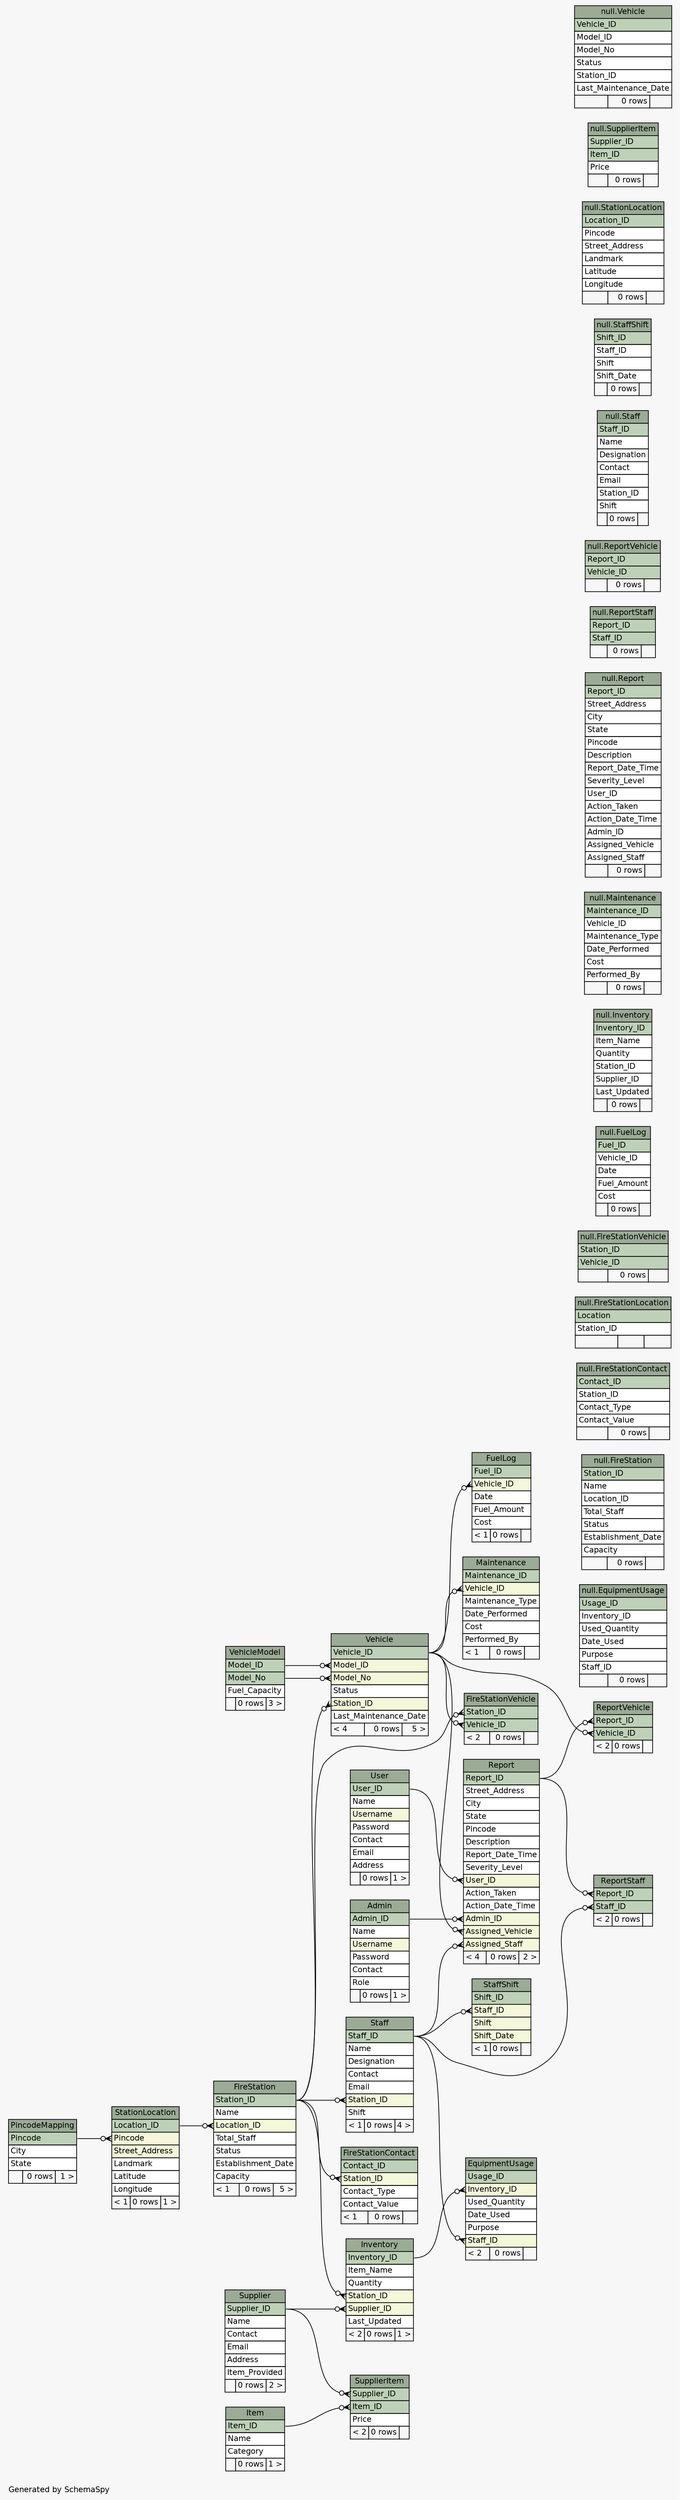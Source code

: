 // dot 12.1.0 on Linux 6.13.8-200.fc41.x86_64
// SchemaSpy rev 590
digraph "largeRelationshipsDiagram" {
  graph [
    rankdir="RL"
    bgcolor="#f7f7f7"
    label="\nGenerated by SchemaSpy"
    labeljust="l"
    nodesep="0.18"
    ranksep="0.46"
    fontname="Helvetica"
    fontsize="11"
  ];
  node [
    fontname="Helvetica"
    fontsize="11"
    shape="plaintext"
  ];
  edge [
    arrowsize="0.8"
  ];
  "Admin" [
    label=<
    <TABLE BORDER="0" CELLBORDER="1" CELLSPACING="0" BGCOLOR="#ffffff">
      <TR><TD COLSPAN="3" BGCOLOR="#9bab96" ALIGN="CENTER">Admin</TD></TR>
      <TR><TD PORT="Admin_ID" COLSPAN="3" BGCOLOR="#bed1b8" ALIGN="LEFT">Admin_ID</TD></TR>
      <TR><TD PORT="Name" COLSPAN="3" ALIGN="LEFT">Name</TD></TR>
      <TR><TD PORT="Username" COLSPAN="3" BGCOLOR="#f4f7da" ALIGN="LEFT">Username</TD></TR>
      <TR><TD PORT="Password" COLSPAN="3" ALIGN="LEFT">Password</TD></TR>
      <TR><TD PORT="Contact" COLSPAN="3" ALIGN="LEFT">Contact</TD></TR>
      <TR><TD PORT="Role" COLSPAN="3" ALIGN="LEFT">Role</TD></TR>
      <TR><TD ALIGN="LEFT" BGCOLOR="#f7f7f7">  </TD><TD ALIGN="RIGHT" BGCOLOR="#f7f7f7">0 rows</TD><TD ALIGN="RIGHT" BGCOLOR="#f7f7f7">1 &gt;</TD></TR>
    </TABLE>>
    URL="tables/Admin.html"
    tooltip="Admin"
  ];
  "null.EquipmentUsage" [
    label=<
    <TABLE BORDER="0" CELLBORDER="1" CELLSPACING="0" BGCOLOR="#ffffff">
      <TR><TD COLSPAN="3" BGCOLOR="#9bab96" ALIGN="CENTER">null.EquipmentUsage</TD></TR>
      <TR><TD PORT="Usage_ID" COLSPAN="3" BGCOLOR="#bed1b8" ALIGN="LEFT">Usage_ID</TD></TR>
      <TR><TD PORT="Inventory_ID" COLSPAN="3" ALIGN="LEFT">Inventory_ID</TD></TR>
      <TR><TD PORT="Used_Quantity" COLSPAN="3" ALIGN="LEFT">Used_Quantity</TD></TR>
      <TR><TD PORT="Date_Used" COLSPAN="3" ALIGN="LEFT">Date_Used</TD></TR>
      <TR><TD PORT="Purpose" COLSPAN="3" ALIGN="LEFT">Purpose</TD></TR>
      <TR><TD PORT="Staff_ID" COLSPAN="3" ALIGN="LEFT">Staff_ID</TD></TR>
      <TR><TD ALIGN="LEFT" BGCOLOR="#f7f7f7">  </TD><TD ALIGN="RIGHT" BGCOLOR="#f7f7f7">0 rows</TD><TD ALIGN="RIGHT" BGCOLOR="#f7f7f7">  </TD></TR>
    </TABLE>>
    URL="tables/../../null/tables/EquipmentUsage.html"
    tooltip="null.EquipmentUsage"
  ];
  "EquipmentUsage" [
    label=<
    <TABLE BORDER="0" CELLBORDER="1" CELLSPACING="0" BGCOLOR="#ffffff">
      <TR><TD COLSPAN="3" BGCOLOR="#9bab96" ALIGN="CENTER">EquipmentUsage</TD></TR>
      <TR><TD PORT="Usage_ID" COLSPAN="3" BGCOLOR="#bed1b8" ALIGN="LEFT">Usage_ID</TD></TR>
      <TR><TD PORT="Inventory_ID" COLSPAN="3" BGCOLOR="#f4f7da" ALIGN="LEFT">Inventory_ID</TD></TR>
      <TR><TD PORT="Used_Quantity" COLSPAN="3" ALIGN="LEFT">Used_Quantity</TD></TR>
      <TR><TD PORT="Date_Used" COLSPAN="3" ALIGN="LEFT">Date_Used</TD></TR>
      <TR><TD PORT="Purpose" COLSPAN="3" ALIGN="LEFT">Purpose</TD></TR>
      <TR><TD PORT="Staff_ID" COLSPAN="3" BGCOLOR="#f4f7da" ALIGN="LEFT">Staff_ID</TD></TR>
      <TR><TD ALIGN="LEFT" BGCOLOR="#f7f7f7">&lt; 2</TD><TD ALIGN="RIGHT" BGCOLOR="#f7f7f7">0 rows</TD><TD ALIGN="RIGHT" BGCOLOR="#f7f7f7">  </TD></TR>
    </TABLE>>
    URL="tables/EquipmentUsage.html"
    tooltip="EquipmentUsage"
  ];
  "null.FireStation" [
    label=<
    <TABLE BORDER="0" CELLBORDER="1" CELLSPACING="0" BGCOLOR="#ffffff">
      <TR><TD COLSPAN="3" BGCOLOR="#9bab96" ALIGN="CENTER">null.FireStation</TD></TR>
      <TR><TD PORT="Station_ID" COLSPAN="3" BGCOLOR="#bed1b8" ALIGN="LEFT">Station_ID</TD></TR>
      <TR><TD PORT="Name" COLSPAN="3" ALIGN="LEFT">Name</TD></TR>
      <TR><TD PORT="Location_ID" COLSPAN="3" ALIGN="LEFT">Location_ID</TD></TR>
      <TR><TD PORT="Total_Staff" COLSPAN="3" ALIGN="LEFT">Total_Staff</TD></TR>
      <TR><TD PORT="Status" COLSPAN="3" ALIGN="LEFT">Status</TD></TR>
      <TR><TD PORT="Establishment_Date" COLSPAN="3" ALIGN="LEFT">Establishment_Date</TD></TR>
      <TR><TD PORT="Capacity" COLSPAN="3" ALIGN="LEFT">Capacity</TD></TR>
      <TR><TD ALIGN="LEFT" BGCOLOR="#f7f7f7">  </TD><TD ALIGN="RIGHT" BGCOLOR="#f7f7f7">0 rows</TD><TD ALIGN="RIGHT" BGCOLOR="#f7f7f7">  </TD></TR>
    </TABLE>>
    URL="tables/../../null/tables/FireStation.html"
    tooltip="null.FireStation"
  ];
  "FireStation" [
    label=<
    <TABLE BORDER="0" CELLBORDER="1" CELLSPACING="0" BGCOLOR="#ffffff">
      <TR><TD COLSPAN="3" BGCOLOR="#9bab96" ALIGN="CENTER">FireStation</TD></TR>
      <TR><TD PORT="Station_ID" COLSPAN="3" BGCOLOR="#bed1b8" ALIGN="LEFT">Station_ID</TD></TR>
      <TR><TD PORT="Name" COLSPAN="3" ALIGN="LEFT">Name</TD></TR>
      <TR><TD PORT="Location_ID" COLSPAN="3" BGCOLOR="#f4f7da" ALIGN="LEFT">Location_ID</TD></TR>
      <TR><TD PORT="Total_Staff" COLSPAN="3" ALIGN="LEFT">Total_Staff</TD></TR>
      <TR><TD PORT="Status" COLSPAN="3" ALIGN="LEFT">Status</TD></TR>
      <TR><TD PORT="Establishment_Date" COLSPAN="3" ALIGN="LEFT">Establishment_Date</TD></TR>
      <TR><TD PORT="Capacity" COLSPAN="3" ALIGN="LEFT">Capacity</TD></TR>
      <TR><TD ALIGN="LEFT" BGCOLOR="#f7f7f7">&lt; 1</TD><TD ALIGN="RIGHT" BGCOLOR="#f7f7f7">0 rows</TD><TD ALIGN="RIGHT" BGCOLOR="#f7f7f7">5 &gt;</TD></TR>
    </TABLE>>
    URL="tables/FireStation.html"
    tooltip="FireStation"
  ];
  "null.FireStationContact" [
    label=<
    <TABLE BORDER="0" CELLBORDER="1" CELLSPACING="0" BGCOLOR="#ffffff">
      <TR><TD COLSPAN="3" BGCOLOR="#9bab96" ALIGN="CENTER">null.FireStationContact</TD></TR>
      <TR><TD PORT="Contact_ID" COLSPAN="3" BGCOLOR="#bed1b8" ALIGN="LEFT">Contact_ID</TD></TR>
      <TR><TD PORT="Station_ID" COLSPAN="3" ALIGN="LEFT">Station_ID</TD></TR>
      <TR><TD PORT="Contact_Type" COLSPAN="3" ALIGN="LEFT">Contact_Type</TD></TR>
      <TR><TD PORT="Contact_Value" COLSPAN="3" ALIGN="LEFT">Contact_Value</TD></TR>
      <TR><TD ALIGN="LEFT" BGCOLOR="#f7f7f7">  </TD><TD ALIGN="RIGHT" BGCOLOR="#f7f7f7">0 rows</TD><TD ALIGN="RIGHT" BGCOLOR="#f7f7f7">  </TD></TR>
    </TABLE>>
    URL="tables/../../null/tables/FireStationContact.html"
    tooltip="null.FireStationContact"
  ];
  "FireStationContact" [
    label=<
    <TABLE BORDER="0" CELLBORDER="1" CELLSPACING="0" BGCOLOR="#ffffff">
      <TR><TD COLSPAN="3" BGCOLOR="#9bab96" ALIGN="CENTER">FireStationContact</TD></TR>
      <TR><TD PORT="Contact_ID" COLSPAN="3" BGCOLOR="#bed1b8" ALIGN="LEFT">Contact_ID</TD></TR>
      <TR><TD PORT="Station_ID" COLSPAN="3" BGCOLOR="#f4f7da" ALIGN="LEFT">Station_ID</TD></TR>
      <TR><TD PORT="Contact_Type" COLSPAN="3" ALIGN="LEFT">Contact_Type</TD></TR>
      <TR><TD PORT="Contact_Value" COLSPAN="3" ALIGN="LEFT">Contact_Value</TD></TR>
      <TR><TD ALIGN="LEFT" BGCOLOR="#f7f7f7">&lt; 1</TD><TD ALIGN="RIGHT" BGCOLOR="#f7f7f7">0 rows</TD><TD ALIGN="RIGHT" BGCOLOR="#f7f7f7">  </TD></TR>
    </TABLE>>
    URL="tables/FireStationContact.html"
    tooltip="FireStationContact"
  ];
  "null.FireStationLocation" [
    label=<
    <TABLE BORDER="0" CELLBORDER="1" CELLSPACING="0" BGCOLOR="#ffffff">
      <TR><TD COLSPAN="3" BGCOLOR="#9bab96" ALIGN="CENTER">null.FireStationLocation</TD></TR>
      <TR><TD PORT="Location" COLSPAN="3" BGCOLOR="#bed1b8" ALIGN="LEFT">Location</TD></TR>
      <TR><TD PORT="Station_ID" COLSPAN="3" ALIGN="LEFT">Station_ID</TD></TR>
      <TR><TD ALIGN="LEFT" BGCOLOR="#f7f7f7">  </TD><TD ALIGN="RIGHT" BGCOLOR="#f7f7f7">  </TD><TD ALIGN="RIGHT" BGCOLOR="#f7f7f7">  </TD></TR>
    </TABLE>>
    URL="tables/../../null/tables/FireStationLocation.html"
    tooltip="null.FireStationLocation"
  ];
  "null.FireStationVehicle" [
    label=<
    <TABLE BORDER="0" CELLBORDER="1" CELLSPACING="0" BGCOLOR="#ffffff">
      <TR><TD COLSPAN="3" BGCOLOR="#9bab96" ALIGN="CENTER">null.FireStationVehicle</TD></TR>
      <TR><TD PORT="Station_ID" COLSPAN="3" BGCOLOR="#bed1b8" ALIGN="LEFT">Station_ID</TD></TR>
      <TR><TD PORT="Vehicle_ID" COLSPAN="3" BGCOLOR="#bed1b8" ALIGN="LEFT">Vehicle_ID</TD></TR>
      <TR><TD ALIGN="LEFT" BGCOLOR="#f7f7f7">  </TD><TD ALIGN="RIGHT" BGCOLOR="#f7f7f7">0 rows</TD><TD ALIGN="RIGHT" BGCOLOR="#f7f7f7">  </TD></TR>
    </TABLE>>
    URL="tables/../../null/tables/FireStationVehicle.html"
    tooltip="null.FireStationVehicle"
  ];
  "FireStationVehicle" [
    label=<
    <TABLE BORDER="0" CELLBORDER="1" CELLSPACING="0" BGCOLOR="#ffffff">
      <TR><TD COLSPAN="3" BGCOLOR="#9bab96" ALIGN="CENTER">FireStationVehicle</TD></TR>
      <TR><TD PORT="Station_ID" COLSPAN="3" BGCOLOR="#bed1b8" ALIGN="LEFT">Station_ID</TD></TR>
      <TR><TD PORT="Vehicle_ID" COLSPAN="3" BGCOLOR="#bed1b8" ALIGN="LEFT">Vehicle_ID</TD></TR>
      <TR><TD ALIGN="LEFT" BGCOLOR="#f7f7f7">&lt; 2</TD><TD ALIGN="RIGHT" BGCOLOR="#f7f7f7">0 rows</TD><TD ALIGN="RIGHT" BGCOLOR="#f7f7f7">  </TD></TR>
    </TABLE>>
    URL="tables/FireStationVehicle.html"
    tooltip="FireStationVehicle"
  ];
  "null.FuelLog" [
    label=<
    <TABLE BORDER="0" CELLBORDER="1" CELLSPACING="0" BGCOLOR="#ffffff">
      <TR><TD COLSPAN="3" BGCOLOR="#9bab96" ALIGN="CENTER">null.FuelLog</TD></TR>
      <TR><TD PORT="Fuel_ID" COLSPAN="3" BGCOLOR="#bed1b8" ALIGN="LEFT">Fuel_ID</TD></TR>
      <TR><TD PORT="Vehicle_ID" COLSPAN="3" ALIGN="LEFT">Vehicle_ID</TD></TR>
      <TR><TD PORT="Date" COLSPAN="3" ALIGN="LEFT">Date</TD></TR>
      <TR><TD PORT="Fuel_Amount" COLSPAN="3" ALIGN="LEFT">Fuel_Amount</TD></TR>
      <TR><TD PORT="Cost" COLSPAN="3" ALIGN="LEFT">Cost</TD></TR>
      <TR><TD ALIGN="LEFT" BGCOLOR="#f7f7f7">  </TD><TD ALIGN="RIGHT" BGCOLOR="#f7f7f7">0 rows</TD><TD ALIGN="RIGHT" BGCOLOR="#f7f7f7">  </TD></TR>
    </TABLE>>
    URL="tables/../../null/tables/FuelLog.html"
    tooltip="null.FuelLog"
  ];
  "FuelLog" [
    label=<
    <TABLE BORDER="0" CELLBORDER="1" CELLSPACING="0" BGCOLOR="#ffffff">
      <TR><TD COLSPAN="3" BGCOLOR="#9bab96" ALIGN="CENTER">FuelLog</TD></TR>
      <TR><TD PORT="Fuel_ID" COLSPAN="3" BGCOLOR="#bed1b8" ALIGN="LEFT">Fuel_ID</TD></TR>
      <TR><TD PORT="Vehicle_ID" COLSPAN="3" BGCOLOR="#f4f7da" ALIGN="LEFT">Vehicle_ID</TD></TR>
      <TR><TD PORT="Date" COLSPAN="3" ALIGN="LEFT">Date</TD></TR>
      <TR><TD PORT="Fuel_Amount" COLSPAN="3" ALIGN="LEFT">Fuel_Amount</TD></TR>
      <TR><TD PORT="Cost" COLSPAN="3" ALIGN="LEFT">Cost</TD></TR>
      <TR><TD ALIGN="LEFT" BGCOLOR="#f7f7f7">&lt; 1</TD><TD ALIGN="RIGHT" BGCOLOR="#f7f7f7">0 rows</TD><TD ALIGN="RIGHT" BGCOLOR="#f7f7f7">  </TD></TR>
    </TABLE>>
    URL="tables/FuelLog.html"
    tooltip="FuelLog"
  ];
  "null.Inventory" [
    label=<
    <TABLE BORDER="0" CELLBORDER="1" CELLSPACING="0" BGCOLOR="#ffffff">
      <TR><TD COLSPAN="3" BGCOLOR="#9bab96" ALIGN="CENTER">null.Inventory</TD></TR>
      <TR><TD PORT="Inventory_ID" COLSPAN="3" BGCOLOR="#bed1b8" ALIGN="LEFT">Inventory_ID</TD></TR>
      <TR><TD PORT="Item_Name" COLSPAN="3" ALIGN="LEFT">Item_Name</TD></TR>
      <TR><TD PORT="Quantity" COLSPAN="3" ALIGN="LEFT">Quantity</TD></TR>
      <TR><TD PORT="Station_ID" COLSPAN="3" ALIGN="LEFT">Station_ID</TD></TR>
      <TR><TD PORT="Supplier_ID" COLSPAN="3" ALIGN="LEFT">Supplier_ID</TD></TR>
      <TR><TD PORT="Last_Updated" COLSPAN="3" ALIGN="LEFT">Last_Updated</TD></TR>
      <TR><TD ALIGN="LEFT" BGCOLOR="#f7f7f7">  </TD><TD ALIGN="RIGHT" BGCOLOR="#f7f7f7">0 rows</TD><TD ALIGN="RIGHT" BGCOLOR="#f7f7f7">  </TD></TR>
    </TABLE>>
    URL="tables/../../null/tables/Inventory.html"
    tooltip="null.Inventory"
  ];
  "Inventory" [
    label=<
    <TABLE BORDER="0" CELLBORDER="1" CELLSPACING="0" BGCOLOR="#ffffff">
      <TR><TD COLSPAN="3" BGCOLOR="#9bab96" ALIGN="CENTER">Inventory</TD></TR>
      <TR><TD PORT="Inventory_ID" COLSPAN="3" BGCOLOR="#bed1b8" ALIGN="LEFT">Inventory_ID</TD></TR>
      <TR><TD PORT="Item_Name" COLSPAN="3" ALIGN="LEFT">Item_Name</TD></TR>
      <TR><TD PORT="Quantity" COLSPAN="3" ALIGN="LEFT">Quantity</TD></TR>
      <TR><TD PORT="Station_ID" COLSPAN="3" BGCOLOR="#f4f7da" ALIGN="LEFT">Station_ID</TD></TR>
      <TR><TD PORT="Supplier_ID" COLSPAN="3" BGCOLOR="#f4f7da" ALIGN="LEFT">Supplier_ID</TD></TR>
      <TR><TD PORT="Last_Updated" COLSPAN="3" ALIGN="LEFT">Last_Updated</TD></TR>
      <TR><TD ALIGN="LEFT" BGCOLOR="#f7f7f7">&lt; 2</TD><TD ALIGN="RIGHT" BGCOLOR="#f7f7f7">0 rows</TD><TD ALIGN="RIGHT" BGCOLOR="#f7f7f7">1 &gt;</TD></TR>
    </TABLE>>
    URL="tables/Inventory.html"
    tooltip="Inventory"
  ];
  "Item" [
    label=<
    <TABLE BORDER="0" CELLBORDER="1" CELLSPACING="0" BGCOLOR="#ffffff">
      <TR><TD COLSPAN="3" BGCOLOR="#9bab96" ALIGN="CENTER">Item</TD></TR>
      <TR><TD PORT="Item_ID" COLSPAN="3" BGCOLOR="#bed1b8" ALIGN="LEFT">Item_ID</TD></TR>
      <TR><TD PORT="Name" COLSPAN="3" ALIGN="LEFT">Name</TD></TR>
      <TR><TD PORT="Category" COLSPAN="3" ALIGN="LEFT">Category</TD></TR>
      <TR><TD ALIGN="LEFT" BGCOLOR="#f7f7f7">  </TD><TD ALIGN="RIGHT" BGCOLOR="#f7f7f7">0 rows</TD><TD ALIGN="RIGHT" BGCOLOR="#f7f7f7">1 &gt;</TD></TR>
    </TABLE>>
    URL="tables/Item.html"
    tooltip="Item"
  ];
  "null.Maintenance" [
    label=<
    <TABLE BORDER="0" CELLBORDER="1" CELLSPACING="0" BGCOLOR="#ffffff">
      <TR><TD COLSPAN="3" BGCOLOR="#9bab96" ALIGN="CENTER">null.Maintenance</TD></TR>
      <TR><TD PORT="Maintenance_ID" COLSPAN="3" BGCOLOR="#bed1b8" ALIGN="LEFT">Maintenance_ID</TD></TR>
      <TR><TD PORT="Vehicle_ID" COLSPAN="3" ALIGN="LEFT">Vehicle_ID</TD></TR>
      <TR><TD PORT="Maintenance_Type" COLSPAN="3" ALIGN="LEFT">Maintenance_Type</TD></TR>
      <TR><TD PORT="Date_Performed" COLSPAN="3" ALIGN="LEFT">Date_Performed</TD></TR>
      <TR><TD PORT="Cost" COLSPAN="3" ALIGN="LEFT">Cost</TD></TR>
      <TR><TD PORT="Performed_By" COLSPAN="3" ALIGN="LEFT">Performed_By</TD></TR>
      <TR><TD ALIGN="LEFT" BGCOLOR="#f7f7f7">  </TD><TD ALIGN="RIGHT" BGCOLOR="#f7f7f7">0 rows</TD><TD ALIGN="RIGHT" BGCOLOR="#f7f7f7">  </TD></TR>
    </TABLE>>
    URL="tables/../../null/tables/Maintenance.html"
    tooltip="null.Maintenance"
  ];
  "Maintenance" [
    label=<
    <TABLE BORDER="0" CELLBORDER="1" CELLSPACING="0" BGCOLOR="#ffffff">
      <TR><TD COLSPAN="3" BGCOLOR="#9bab96" ALIGN="CENTER">Maintenance</TD></TR>
      <TR><TD PORT="Maintenance_ID" COLSPAN="3" BGCOLOR="#bed1b8" ALIGN="LEFT">Maintenance_ID</TD></TR>
      <TR><TD PORT="Vehicle_ID" COLSPAN="3" BGCOLOR="#f4f7da" ALIGN="LEFT">Vehicle_ID</TD></TR>
      <TR><TD PORT="Maintenance_Type" COLSPAN="3" ALIGN="LEFT">Maintenance_Type</TD></TR>
      <TR><TD PORT="Date_Performed" COLSPAN="3" ALIGN="LEFT">Date_Performed</TD></TR>
      <TR><TD PORT="Cost" COLSPAN="3" ALIGN="LEFT">Cost</TD></TR>
      <TR><TD PORT="Performed_By" COLSPAN="3" ALIGN="LEFT">Performed_By</TD></TR>
      <TR><TD ALIGN="LEFT" BGCOLOR="#f7f7f7">&lt; 1</TD><TD ALIGN="RIGHT" BGCOLOR="#f7f7f7">0 rows</TD><TD ALIGN="RIGHT" BGCOLOR="#f7f7f7">  </TD></TR>
    </TABLE>>
    URL="tables/Maintenance.html"
    tooltip="Maintenance"
  ];
  "PincodeMapping" [
    label=<
    <TABLE BORDER="0" CELLBORDER="1" CELLSPACING="0" BGCOLOR="#ffffff">
      <TR><TD COLSPAN="3" BGCOLOR="#9bab96" ALIGN="CENTER">PincodeMapping</TD></TR>
      <TR><TD PORT="Pincode" COLSPAN="3" BGCOLOR="#bed1b8" ALIGN="LEFT">Pincode</TD></TR>
      <TR><TD PORT="City" COLSPAN="3" ALIGN="LEFT">City</TD></TR>
      <TR><TD PORT="State" COLSPAN="3" ALIGN="LEFT">State</TD></TR>
      <TR><TD ALIGN="LEFT" BGCOLOR="#f7f7f7">  </TD><TD ALIGN="RIGHT" BGCOLOR="#f7f7f7">0 rows</TD><TD ALIGN="RIGHT" BGCOLOR="#f7f7f7">1 &gt;</TD></TR>
    </TABLE>>
    URL="tables/PincodeMapping.html"
    tooltip="PincodeMapping"
  ];
  "null.Report" [
    label=<
    <TABLE BORDER="0" CELLBORDER="1" CELLSPACING="0" BGCOLOR="#ffffff">
      <TR><TD COLSPAN="3" BGCOLOR="#9bab96" ALIGN="CENTER">null.Report</TD></TR>
      <TR><TD PORT="Report_ID" COLSPAN="3" BGCOLOR="#bed1b8" ALIGN="LEFT">Report_ID</TD></TR>
      <TR><TD PORT="Street_Address" COLSPAN="3" ALIGN="LEFT">Street_Address</TD></TR>
      <TR><TD PORT="City" COLSPAN="3" ALIGN="LEFT">City</TD></TR>
      <TR><TD PORT="State" COLSPAN="3" ALIGN="LEFT">State</TD></TR>
      <TR><TD PORT="Pincode" COLSPAN="3" ALIGN="LEFT">Pincode</TD></TR>
      <TR><TD PORT="Description" COLSPAN="3" ALIGN="LEFT">Description</TD></TR>
      <TR><TD PORT="Report_Date_Time" COLSPAN="3" ALIGN="LEFT">Report_Date_Time</TD></TR>
      <TR><TD PORT="Severity_Level" COLSPAN="3" ALIGN="LEFT">Severity_Level</TD></TR>
      <TR><TD PORT="User_ID" COLSPAN="3" ALIGN="LEFT">User_ID</TD></TR>
      <TR><TD PORT="Action_Taken" COLSPAN="3" ALIGN="LEFT">Action_Taken</TD></TR>
      <TR><TD PORT="Action_Date_Time" COLSPAN="3" ALIGN="LEFT">Action_Date_Time</TD></TR>
      <TR><TD PORT="Admin_ID" COLSPAN="3" ALIGN="LEFT">Admin_ID</TD></TR>
      <TR><TD PORT="Assigned_Vehicle" COLSPAN="3" ALIGN="LEFT">Assigned_Vehicle</TD></TR>
      <TR><TD PORT="Assigned_Staff" COLSPAN="3" ALIGN="LEFT">Assigned_Staff</TD></TR>
      <TR><TD ALIGN="LEFT" BGCOLOR="#f7f7f7">  </TD><TD ALIGN="RIGHT" BGCOLOR="#f7f7f7">0 rows</TD><TD ALIGN="RIGHT" BGCOLOR="#f7f7f7">  </TD></TR>
    </TABLE>>
    URL="tables/../../null/tables/Report.html"
    tooltip="null.Report"
  ];
  "Report" [
    label=<
    <TABLE BORDER="0" CELLBORDER="1" CELLSPACING="0" BGCOLOR="#ffffff">
      <TR><TD COLSPAN="3" BGCOLOR="#9bab96" ALIGN="CENTER">Report</TD></TR>
      <TR><TD PORT="Report_ID" COLSPAN="3" BGCOLOR="#bed1b8" ALIGN="LEFT">Report_ID</TD></TR>
      <TR><TD PORT="Street_Address" COLSPAN="3" ALIGN="LEFT">Street_Address</TD></TR>
      <TR><TD PORT="City" COLSPAN="3" ALIGN="LEFT">City</TD></TR>
      <TR><TD PORT="State" COLSPAN="3" ALIGN="LEFT">State</TD></TR>
      <TR><TD PORT="Pincode" COLSPAN="3" ALIGN="LEFT">Pincode</TD></TR>
      <TR><TD PORT="Description" COLSPAN="3" ALIGN="LEFT">Description</TD></TR>
      <TR><TD PORT="Report_Date_Time" COLSPAN="3" ALIGN="LEFT">Report_Date_Time</TD></TR>
      <TR><TD PORT="Severity_Level" COLSPAN="3" ALIGN="LEFT">Severity_Level</TD></TR>
      <TR><TD PORT="User_ID" COLSPAN="3" BGCOLOR="#f4f7da" ALIGN="LEFT">User_ID</TD></TR>
      <TR><TD PORT="Action_Taken" COLSPAN="3" ALIGN="LEFT">Action_Taken</TD></TR>
      <TR><TD PORT="Action_Date_Time" COLSPAN="3" ALIGN="LEFT">Action_Date_Time</TD></TR>
      <TR><TD PORT="Admin_ID" COLSPAN="3" BGCOLOR="#f4f7da" ALIGN="LEFT">Admin_ID</TD></TR>
      <TR><TD PORT="Assigned_Vehicle" COLSPAN="3" BGCOLOR="#f4f7da" ALIGN="LEFT">Assigned_Vehicle</TD></TR>
      <TR><TD PORT="Assigned_Staff" COLSPAN="3" BGCOLOR="#f4f7da" ALIGN="LEFT">Assigned_Staff</TD></TR>
      <TR><TD ALIGN="LEFT" BGCOLOR="#f7f7f7">&lt; 4</TD><TD ALIGN="RIGHT" BGCOLOR="#f7f7f7">0 rows</TD><TD ALIGN="RIGHT" BGCOLOR="#f7f7f7">2 &gt;</TD></TR>
    </TABLE>>
    URL="tables/Report.html"
    tooltip="Report"
  ];
  "null.ReportStaff" [
    label=<
    <TABLE BORDER="0" CELLBORDER="1" CELLSPACING="0" BGCOLOR="#ffffff">
      <TR><TD COLSPAN="3" BGCOLOR="#9bab96" ALIGN="CENTER">null.ReportStaff</TD></TR>
      <TR><TD PORT="Report_ID" COLSPAN="3" BGCOLOR="#bed1b8" ALIGN="LEFT">Report_ID</TD></TR>
      <TR><TD PORT="Staff_ID" COLSPAN="3" BGCOLOR="#bed1b8" ALIGN="LEFT">Staff_ID</TD></TR>
      <TR><TD ALIGN="LEFT" BGCOLOR="#f7f7f7">  </TD><TD ALIGN="RIGHT" BGCOLOR="#f7f7f7">0 rows</TD><TD ALIGN="RIGHT" BGCOLOR="#f7f7f7">  </TD></TR>
    </TABLE>>
    URL="tables/../../null/tables/ReportStaff.html"
    tooltip="null.ReportStaff"
  ];
  "ReportStaff" [
    label=<
    <TABLE BORDER="0" CELLBORDER="1" CELLSPACING="0" BGCOLOR="#ffffff">
      <TR><TD COLSPAN="3" BGCOLOR="#9bab96" ALIGN="CENTER">ReportStaff</TD></TR>
      <TR><TD PORT="Report_ID" COLSPAN="3" BGCOLOR="#bed1b8" ALIGN="LEFT">Report_ID</TD></TR>
      <TR><TD PORT="Staff_ID" COLSPAN="3" BGCOLOR="#bed1b8" ALIGN="LEFT">Staff_ID</TD></TR>
      <TR><TD ALIGN="LEFT" BGCOLOR="#f7f7f7">&lt; 2</TD><TD ALIGN="RIGHT" BGCOLOR="#f7f7f7">0 rows</TD><TD ALIGN="RIGHT" BGCOLOR="#f7f7f7">  </TD></TR>
    </TABLE>>
    URL="tables/ReportStaff.html"
    tooltip="ReportStaff"
  ];
  "null.ReportVehicle" [
    label=<
    <TABLE BORDER="0" CELLBORDER="1" CELLSPACING="0" BGCOLOR="#ffffff">
      <TR><TD COLSPAN="3" BGCOLOR="#9bab96" ALIGN="CENTER">null.ReportVehicle</TD></TR>
      <TR><TD PORT="Report_ID" COLSPAN="3" BGCOLOR="#bed1b8" ALIGN="LEFT">Report_ID</TD></TR>
      <TR><TD PORT="Vehicle_ID" COLSPAN="3" BGCOLOR="#bed1b8" ALIGN="LEFT">Vehicle_ID</TD></TR>
      <TR><TD ALIGN="LEFT" BGCOLOR="#f7f7f7">  </TD><TD ALIGN="RIGHT" BGCOLOR="#f7f7f7">0 rows</TD><TD ALIGN="RIGHT" BGCOLOR="#f7f7f7">  </TD></TR>
    </TABLE>>
    URL="tables/../../null/tables/ReportVehicle.html"
    tooltip="null.ReportVehicle"
  ];
  "ReportVehicle" [
    label=<
    <TABLE BORDER="0" CELLBORDER="1" CELLSPACING="0" BGCOLOR="#ffffff">
      <TR><TD COLSPAN="3" BGCOLOR="#9bab96" ALIGN="CENTER">ReportVehicle</TD></TR>
      <TR><TD PORT="Report_ID" COLSPAN="3" BGCOLOR="#bed1b8" ALIGN="LEFT">Report_ID</TD></TR>
      <TR><TD PORT="Vehicle_ID" COLSPAN="3" BGCOLOR="#bed1b8" ALIGN="LEFT">Vehicle_ID</TD></TR>
      <TR><TD ALIGN="LEFT" BGCOLOR="#f7f7f7">&lt; 2</TD><TD ALIGN="RIGHT" BGCOLOR="#f7f7f7">0 rows</TD><TD ALIGN="RIGHT" BGCOLOR="#f7f7f7">  </TD></TR>
    </TABLE>>
    URL="tables/ReportVehicle.html"
    tooltip="ReportVehicle"
  ];
  "null.Staff" [
    label=<
    <TABLE BORDER="0" CELLBORDER="1" CELLSPACING="0" BGCOLOR="#ffffff">
      <TR><TD COLSPAN="3" BGCOLOR="#9bab96" ALIGN="CENTER">null.Staff</TD></TR>
      <TR><TD PORT="Staff_ID" COLSPAN="3" BGCOLOR="#bed1b8" ALIGN="LEFT">Staff_ID</TD></TR>
      <TR><TD PORT="Name" COLSPAN="3" ALIGN="LEFT">Name</TD></TR>
      <TR><TD PORT="Designation" COLSPAN="3" ALIGN="LEFT">Designation</TD></TR>
      <TR><TD PORT="Contact" COLSPAN="3" ALIGN="LEFT">Contact</TD></TR>
      <TR><TD PORT="Email" COLSPAN="3" ALIGN="LEFT">Email</TD></TR>
      <TR><TD PORT="Station_ID" COLSPAN="3" ALIGN="LEFT">Station_ID</TD></TR>
      <TR><TD PORT="Shift" COLSPAN="3" ALIGN="LEFT">Shift</TD></TR>
      <TR><TD ALIGN="LEFT" BGCOLOR="#f7f7f7">  </TD><TD ALIGN="RIGHT" BGCOLOR="#f7f7f7">0 rows</TD><TD ALIGN="RIGHT" BGCOLOR="#f7f7f7">  </TD></TR>
    </TABLE>>
    URL="tables/../../null/tables/Staff.html"
    tooltip="null.Staff"
  ];
  "Staff" [
    label=<
    <TABLE BORDER="0" CELLBORDER="1" CELLSPACING="0" BGCOLOR="#ffffff">
      <TR><TD COLSPAN="3" BGCOLOR="#9bab96" ALIGN="CENTER">Staff</TD></TR>
      <TR><TD PORT="Staff_ID" COLSPAN="3" BGCOLOR="#bed1b8" ALIGN="LEFT">Staff_ID</TD></TR>
      <TR><TD PORT="Name" COLSPAN="3" ALIGN="LEFT">Name</TD></TR>
      <TR><TD PORT="Designation" COLSPAN="3" ALIGN="LEFT">Designation</TD></TR>
      <TR><TD PORT="Contact" COLSPAN="3" ALIGN="LEFT">Contact</TD></TR>
      <TR><TD PORT="Email" COLSPAN="3" ALIGN="LEFT">Email</TD></TR>
      <TR><TD PORT="Station_ID" COLSPAN="3" BGCOLOR="#f4f7da" ALIGN="LEFT">Station_ID</TD></TR>
      <TR><TD PORT="Shift" COLSPAN="3" ALIGN="LEFT">Shift</TD></TR>
      <TR><TD ALIGN="LEFT" BGCOLOR="#f7f7f7">&lt; 1</TD><TD ALIGN="RIGHT" BGCOLOR="#f7f7f7">0 rows</TD><TD ALIGN="RIGHT" BGCOLOR="#f7f7f7">4 &gt;</TD></TR>
    </TABLE>>
    URL="tables/Staff.html"
    tooltip="Staff"
  ];
  "null.StaffShift" [
    label=<
    <TABLE BORDER="0" CELLBORDER="1" CELLSPACING="0" BGCOLOR="#ffffff">
      <TR><TD COLSPAN="3" BGCOLOR="#9bab96" ALIGN="CENTER">null.StaffShift</TD></TR>
      <TR><TD PORT="Shift_ID" COLSPAN="3" BGCOLOR="#bed1b8" ALIGN="LEFT">Shift_ID</TD></TR>
      <TR><TD PORT="Staff_ID" COLSPAN="3" ALIGN="LEFT">Staff_ID</TD></TR>
      <TR><TD PORT="Shift" COLSPAN="3" ALIGN="LEFT">Shift</TD></TR>
      <TR><TD PORT="Shift_Date" COLSPAN="3" ALIGN="LEFT">Shift_Date</TD></TR>
      <TR><TD ALIGN="LEFT" BGCOLOR="#f7f7f7">  </TD><TD ALIGN="RIGHT" BGCOLOR="#f7f7f7">0 rows</TD><TD ALIGN="RIGHT" BGCOLOR="#f7f7f7">  </TD></TR>
    </TABLE>>
    URL="tables/../../null/tables/StaffShift.html"
    tooltip="null.StaffShift"
  ];
  "StaffShift" [
    label=<
    <TABLE BORDER="0" CELLBORDER="1" CELLSPACING="0" BGCOLOR="#ffffff">
      <TR><TD COLSPAN="3" BGCOLOR="#9bab96" ALIGN="CENTER">StaffShift</TD></TR>
      <TR><TD PORT="Shift_ID" COLSPAN="3" BGCOLOR="#bed1b8" ALIGN="LEFT">Shift_ID</TD></TR>
      <TR><TD PORT="Staff_ID" COLSPAN="3" BGCOLOR="#f4f7da" ALIGN="LEFT">Staff_ID</TD></TR>
      <TR><TD PORT="Shift" COLSPAN="3" BGCOLOR="#f4f7da" ALIGN="LEFT">Shift</TD></TR>
      <TR><TD PORT="Shift_Date" COLSPAN="3" BGCOLOR="#f4f7da" ALIGN="LEFT">Shift_Date</TD></TR>
      <TR><TD ALIGN="LEFT" BGCOLOR="#f7f7f7">&lt; 1</TD><TD ALIGN="RIGHT" BGCOLOR="#f7f7f7">0 rows</TD><TD ALIGN="RIGHT" BGCOLOR="#f7f7f7">  </TD></TR>
    </TABLE>>
    URL="tables/StaffShift.html"
    tooltip="StaffShift"
  ];
  "null.StationLocation" [
    label=<
    <TABLE BORDER="0" CELLBORDER="1" CELLSPACING="0" BGCOLOR="#ffffff">
      <TR><TD COLSPAN="3" BGCOLOR="#9bab96" ALIGN="CENTER">null.StationLocation</TD></TR>
      <TR><TD PORT="Location_ID" COLSPAN="3" BGCOLOR="#bed1b8" ALIGN="LEFT">Location_ID</TD></TR>
      <TR><TD PORT="Pincode" COLSPAN="3" ALIGN="LEFT">Pincode</TD></TR>
      <TR><TD PORT="Street_Address" COLSPAN="3" ALIGN="LEFT">Street_Address</TD></TR>
      <TR><TD PORT="Landmark" COLSPAN="3" ALIGN="LEFT">Landmark</TD></TR>
      <TR><TD PORT="Latitude" COLSPAN="3" ALIGN="LEFT">Latitude</TD></TR>
      <TR><TD PORT="Longitude" COLSPAN="3" ALIGN="LEFT">Longitude</TD></TR>
      <TR><TD ALIGN="LEFT" BGCOLOR="#f7f7f7">  </TD><TD ALIGN="RIGHT" BGCOLOR="#f7f7f7">0 rows</TD><TD ALIGN="RIGHT" BGCOLOR="#f7f7f7">  </TD></TR>
    </TABLE>>
    URL="tables/../../null/tables/StationLocation.html"
    tooltip="null.StationLocation"
  ];
  "StationLocation" [
    label=<
    <TABLE BORDER="0" CELLBORDER="1" CELLSPACING="0" BGCOLOR="#ffffff">
      <TR><TD COLSPAN="3" BGCOLOR="#9bab96" ALIGN="CENTER">StationLocation</TD></TR>
      <TR><TD PORT="Location_ID" COLSPAN="3" BGCOLOR="#bed1b8" ALIGN="LEFT">Location_ID</TD></TR>
      <TR><TD PORT="Pincode" COLSPAN="3" BGCOLOR="#f4f7da" ALIGN="LEFT">Pincode</TD></TR>
      <TR><TD PORT="Street_Address" COLSPAN="3" BGCOLOR="#f4f7da" ALIGN="LEFT">Street_Address</TD></TR>
      <TR><TD PORT="Landmark" COLSPAN="3" ALIGN="LEFT">Landmark</TD></TR>
      <TR><TD PORT="Latitude" COLSPAN="3" ALIGN="LEFT">Latitude</TD></TR>
      <TR><TD PORT="Longitude" COLSPAN="3" ALIGN="LEFT">Longitude</TD></TR>
      <TR><TD ALIGN="LEFT" BGCOLOR="#f7f7f7">&lt; 1</TD><TD ALIGN="RIGHT" BGCOLOR="#f7f7f7">0 rows</TD><TD ALIGN="RIGHT" BGCOLOR="#f7f7f7">1 &gt;</TD></TR>
    </TABLE>>
    URL="tables/StationLocation.html"
    tooltip="StationLocation"
  ];
  "Supplier" [
    label=<
    <TABLE BORDER="0" CELLBORDER="1" CELLSPACING="0" BGCOLOR="#ffffff">
      <TR><TD COLSPAN="3" BGCOLOR="#9bab96" ALIGN="CENTER">Supplier</TD></TR>
      <TR><TD PORT="Supplier_ID" COLSPAN="3" BGCOLOR="#bed1b8" ALIGN="LEFT">Supplier_ID</TD></TR>
      <TR><TD PORT="Name" COLSPAN="3" ALIGN="LEFT">Name</TD></TR>
      <TR><TD PORT="Contact" COLSPAN="3" ALIGN="LEFT">Contact</TD></TR>
      <TR><TD PORT="Email" COLSPAN="3" ALIGN="LEFT">Email</TD></TR>
      <TR><TD PORT="Address" COLSPAN="3" ALIGN="LEFT">Address</TD></TR>
      <TR><TD PORT="Item_Provided" COLSPAN="3" ALIGN="LEFT">Item_Provided</TD></TR>
      <TR><TD ALIGN="LEFT" BGCOLOR="#f7f7f7">  </TD><TD ALIGN="RIGHT" BGCOLOR="#f7f7f7">0 rows</TD><TD ALIGN="RIGHT" BGCOLOR="#f7f7f7">2 &gt;</TD></TR>
    </TABLE>>
    URL="tables/Supplier.html"
    tooltip="Supplier"
  ];
  "null.SupplierItem" [
    label=<
    <TABLE BORDER="0" CELLBORDER="1" CELLSPACING="0" BGCOLOR="#ffffff">
      <TR><TD COLSPAN="3" BGCOLOR="#9bab96" ALIGN="CENTER">null.SupplierItem</TD></TR>
      <TR><TD PORT="Supplier_ID" COLSPAN="3" BGCOLOR="#bed1b8" ALIGN="LEFT">Supplier_ID</TD></TR>
      <TR><TD PORT="Item_ID" COLSPAN="3" BGCOLOR="#bed1b8" ALIGN="LEFT">Item_ID</TD></TR>
      <TR><TD PORT="Price" COLSPAN="3" ALIGN="LEFT">Price</TD></TR>
      <TR><TD ALIGN="LEFT" BGCOLOR="#f7f7f7">  </TD><TD ALIGN="RIGHT" BGCOLOR="#f7f7f7">0 rows</TD><TD ALIGN="RIGHT" BGCOLOR="#f7f7f7">  </TD></TR>
    </TABLE>>
    URL="tables/../../null/tables/SupplierItem.html"
    tooltip="null.SupplierItem"
  ];
  "SupplierItem" [
    label=<
    <TABLE BORDER="0" CELLBORDER="1" CELLSPACING="0" BGCOLOR="#ffffff">
      <TR><TD COLSPAN="3" BGCOLOR="#9bab96" ALIGN="CENTER">SupplierItem</TD></TR>
      <TR><TD PORT="Supplier_ID" COLSPAN="3" BGCOLOR="#bed1b8" ALIGN="LEFT">Supplier_ID</TD></TR>
      <TR><TD PORT="Item_ID" COLSPAN="3" BGCOLOR="#bed1b8" ALIGN="LEFT">Item_ID</TD></TR>
      <TR><TD PORT="Price" COLSPAN="3" ALIGN="LEFT">Price</TD></TR>
      <TR><TD ALIGN="LEFT" BGCOLOR="#f7f7f7">&lt; 2</TD><TD ALIGN="RIGHT" BGCOLOR="#f7f7f7">0 rows</TD><TD ALIGN="RIGHT" BGCOLOR="#f7f7f7">  </TD></TR>
    </TABLE>>
    URL="tables/SupplierItem.html"
    tooltip="SupplierItem"
  ];
  "User" [
    label=<
    <TABLE BORDER="0" CELLBORDER="1" CELLSPACING="0" BGCOLOR="#ffffff">
      <TR><TD COLSPAN="3" BGCOLOR="#9bab96" ALIGN="CENTER">User</TD></TR>
      <TR><TD PORT="User_ID" COLSPAN="3" BGCOLOR="#bed1b8" ALIGN="LEFT">User_ID</TD></TR>
      <TR><TD PORT="Name" COLSPAN="3" ALIGN="LEFT">Name</TD></TR>
      <TR><TD PORT="Username" COLSPAN="3" BGCOLOR="#f4f7da" ALIGN="LEFT">Username</TD></TR>
      <TR><TD PORT="Password" COLSPAN="3" ALIGN="LEFT">Password</TD></TR>
      <TR><TD PORT="Contact" COLSPAN="3" ALIGN="LEFT">Contact</TD></TR>
      <TR><TD PORT="Email" COLSPAN="3" ALIGN="LEFT">Email</TD></TR>
      <TR><TD PORT="Address" COLSPAN="3" ALIGN="LEFT">Address</TD></TR>
      <TR><TD ALIGN="LEFT" BGCOLOR="#f7f7f7">  </TD><TD ALIGN="RIGHT" BGCOLOR="#f7f7f7">0 rows</TD><TD ALIGN="RIGHT" BGCOLOR="#f7f7f7">1 &gt;</TD></TR>
    </TABLE>>
    URL="tables/User.html"
    tooltip="User"
  ];
  "null.Vehicle" [
    label=<
    <TABLE BORDER="0" CELLBORDER="1" CELLSPACING="0" BGCOLOR="#ffffff">
      <TR><TD COLSPAN="3" BGCOLOR="#9bab96" ALIGN="CENTER">null.Vehicle</TD></TR>
      <TR><TD PORT="Vehicle_ID" COLSPAN="3" BGCOLOR="#bed1b8" ALIGN="LEFT">Vehicle_ID</TD></TR>
      <TR><TD PORT="Model_ID" COLSPAN="3" ALIGN="LEFT">Model_ID</TD></TR>
      <TR><TD PORT="Model_No" COLSPAN="3" ALIGN="LEFT">Model_No</TD></TR>
      <TR><TD PORT="Status" COLSPAN="3" ALIGN="LEFT">Status</TD></TR>
      <TR><TD PORT="Station_ID" COLSPAN="3" ALIGN="LEFT">Station_ID</TD></TR>
      <TR><TD PORT="Last_Maintenance_Date" COLSPAN="3" ALIGN="LEFT">Last_Maintenance_Date</TD></TR>
      <TR><TD ALIGN="LEFT" BGCOLOR="#f7f7f7">  </TD><TD ALIGN="RIGHT" BGCOLOR="#f7f7f7">0 rows</TD><TD ALIGN="RIGHT" BGCOLOR="#f7f7f7">  </TD></TR>
    </TABLE>>
    URL="tables/../../null/tables/Vehicle.html"
    tooltip="null.Vehicle"
  ];
  "Vehicle" [
    label=<
    <TABLE BORDER="0" CELLBORDER="1" CELLSPACING="0" BGCOLOR="#ffffff">
      <TR><TD COLSPAN="3" BGCOLOR="#9bab96" ALIGN="CENTER">Vehicle</TD></TR>
      <TR><TD PORT="Vehicle_ID" COLSPAN="3" BGCOLOR="#bed1b8" ALIGN="LEFT">Vehicle_ID</TD></TR>
      <TR><TD PORT="Model_ID" COLSPAN="3" BGCOLOR="#f4f7da" ALIGN="LEFT">Model_ID</TD></TR>
      <TR><TD PORT="Model_No" COLSPAN="3" BGCOLOR="#f4f7da" ALIGN="LEFT">Model_No</TD></TR>
      <TR><TD PORT="Status" COLSPAN="3" ALIGN="LEFT">Status</TD></TR>
      <TR><TD PORT="Station_ID" COLSPAN="3" BGCOLOR="#f4f7da" ALIGN="LEFT">Station_ID</TD></TR>
      <TR><TD PORT="Last_Maintenance_Date" COLSPAN="3" ALIGN="LEFT">Last_Maintenance_Date</TD></TR>
      <TR><TD ALIGN="LEFT" BGCOLOR="#f7f7f7">&lt; 4</TD><TD ALIGN="RIGHT" BGCOLOR="#f7f7f7">0 rows</TD><TD ALIGN="RIGHT" BGCOLOR="#f7f7f7">5 &gt;</TD></TR>
    </TABLE>>
    URL="tables/Vehicle.html"
    tooltip="Vehicle"
  ];
  "VehicleModel" [
    label=<
    <TABLE BORDER="0" CELLBORDER="1" CELLSPACING="0" BGCOLOR="#ffffff">
      <TR><TD COLSPAN="3" BGCOLOR="#9bab96" ALIGN="CENTER">VehicleModel</TD></TR>
      <TR><TD PORT="Model_ID" COLSPAN="3" BGCOLOR="#bed1b8" ALIGN="LEFT">Model_ID</TD></TR>
      <TR><TD PORT="Model_No" COLSPAN="3" BGCOLOR="#bed1b8" ALIGN="LEFT">Model_No</TD></TR>
      <TR><TD PORT="Fuel_Capacity" COLSPAN="3" ALIGN="LEFT">Fuel_Capacity</TD></TR>
      <TR><TD ALIGN="LEFT" BGCOLOR="#f7f7f7">  </TD><TD ALIGN="RIGHT" BGCOLOR="#f7f7f7">0 rows</TD><TD ALIGN="RIGHT" BGCOLOR="#f7f7f7">3 &gt;</TD></TR>
    </TABLE>>
    URL="tables/VehicleModel.html"
    tooltip="VehicleModel"
  ];
  "EquipmentUsage":"Inventory_ID":w -> "Inventory":"Inventory_ID":e [arrowhead=none dir=back arrowtail=crowodot];
  "EquipmentUsage":"Staff_ID":w -> "Staff":"Staff_ID":e [arrowhead=none dir=back arrowtail=crowodot];
  "FireStation":"Location_ID":w -> "StationLocation":"Location_ID":e [arrowhead=none dir=back arrowtail=crowodot];
  "FireStationContact":"Station_ID":w -> "FireStation":"Station_ID":e [arrowhead=none dir=back arrowtail=crowodot];
  "FireStationVehicle":"Station_ID":w -> "FireStation":"Station_ID":e [arrowhead=none dir=back arrowtail=crowodot];
  "FireStationVehicle":"Vehicle_ID":w -> "Vehicle":"Vehicle_ID":e [arrowhead=none dir=back arrowtail=crowodot];
  "FuelLog":"Vehicle_ID":w -> "Vehicle":"Vehicle_ID":e [arrowhead=none dir=back arrowtail=crowodot];
  "Inventory":"Station_ID":w -> "FireStation":"Station_ID":e [arrowhead=none dir=back arrowtail=crowodot];
  "Inventory":"Supplier_ID":w -> "Supplier":"Supplier_ID":e [arrowhead=none dir=back arrowtail=crowodot];
  "Maintenance":"Vehicle_ID":w -> "Vehicle":"Vehicle_ID":e [arrowhead=none dir=back arrowtail=crowodot];
  "Report":"Admin_ID":w -> "Admin":"Admin_ID":e [arrowhead=none dir=back arrowtail=crowodot];
  "Report":"Assigned_Staff":w -> "Staff":"Staff_ID":e [arrowhead=none dir=back arrowtail=crowodot];
  "Report":"Assigned_Vehicle":w -> "Vehicle":"Vehicle_ID":e [arrowhead=none dir=back arrowtail=crowodot];
  "Report":"User_ID":w -> "User":"User_ID":e [arrowhead=none dir=back arrowtail=crowodot];
  "ReportStaff":"Report_ID":w -> "Report":"Report_ID":e [arrowhead=none dir=back arrowtail=crowodot];
  "ReportStaff":"Staff_ID":w -> "Staff":"Staff_ID":e [arrowhead=none dir=back arrowtail=crowodot];
  "ReportVehicle":"Report_ID":w -> "Report":"Report_ID":e [arrowhead=none dir=back arrowtail=crowodot];
  "ReportVehicle":"Vehicle_ID":w -> "Vehicle":"Vehicle_ID":e [arrowhead=none dir=back arrowtail=crowodot];
  "Staff":"Station_ID":w -> "FireStation":"Station_ID":e [arrowhead=none dir=back arrowtail=crowodot];
  "StaffShift":"Staff_ID":w -> "Staff":"Staff_ID":e [arrowhead=none dir=back arrowtail=crowodot];
  "StationLocation":"Pincode":w -> "PincodeMapping":"Pincode":e [arrowhead=none dir=back arrowtail=crowodot];
  "SupplierItem":"Item_ID":w -> "Item":"Item_ID":e [arrowhead=none dir=back arrowtail=crowodot];
  "SupplierItem":"Supplier_ID":w -> "Supplier":"Supplier_ID":e [arrowhead=none dir=back arrowtail=crowodot];
  "Vehicle":"Model_ID":w -> "VehicleModel":"Model_ID":e [arrowhead=none dir=back arrowtail=crowodot];
  "Vehicle":"Model_No":w -> "VehicleModel":"Model_No":e [arrowhead=none dir=back arrowtail=crowodot];
  "Vehicle":"Station_ID":w -> "FireStation":"Station_ID":e [arrowhead=none dir=back arrowtail=crowodot];
}
